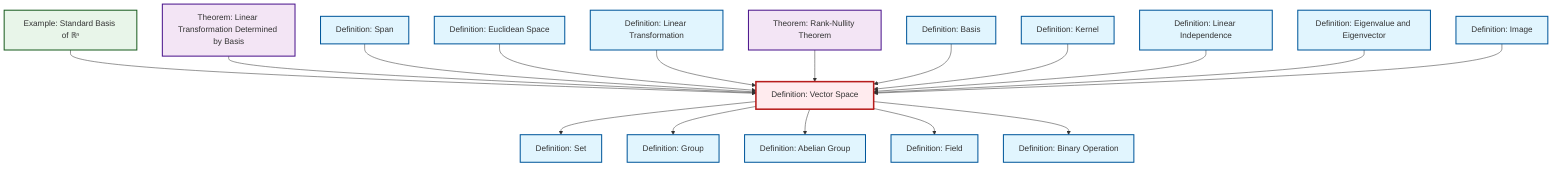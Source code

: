 graph TD
    classDef definition fill:#e1f5fe,stroke:#01579b,stroke-width:2px
    classDef theorem fill:#f3e5f5,stroke:#4a148c,stroke-width:2px
    classDef axiom fill:#fff3e0,stroke:#e65100,stroke-width:2px
    classDef example fill:#e8f5e9,stroke:#1b5e20,stroke-width:2px
    classDef current fill:#ffebee,stroke:#b71c1c,stroke-width:3px
    def-euclidean-space["Definition: Euclidean Space"]:::definition
    def-vector-space["Definition: Vector Space"]:::definition
    def-kernel["Definition: Kernel"]:::definition
    def-set["Definition: Set"]:::definition
    def-basis["Definition: Basis"]:::definition
    def-binary-operation["Definition: Binary Operation"]:::definition
    def-abelian-group["Definition: Abelian Group"]:::definition
    thm-rank-nullity["Theorem: Rank-Nullity Theorem"]:::theorem
    def-field["Definition: Field"]:::definition
    ex-standard-basis-rn["Example: Standard Basis of ℝⁿ"]:::example
    def-linear-independence["Definition: Linear Independence"]:::definition
    def-eigenvalue-eigenvector["Definition: Eigenvalue and Eigenvector"]:::definition
    def-linear-transformation["Definition: Linear Transformation"]:::definition
    def-group["Definition: Group"]:::definition
    thm-linear-transformation-basis["Theorem: Linear Transformation Determined by Basis"]:::theorem
    def-image["Definition: Image"]:::definition
    def-span["Definition: Span"]:::definition
    ex-standard-basis-rn --> def-vector-space
    thm-linear-transformation-basis --> def-vector-space
    def-span --> def-vector-space
    def-vector-space --> def-set
    def-vector-space --> def-group
    def-euclidean-space --> def-vector-space
    def-linear-transformation --> def-vector-space
    thm-rank-nullity --> def-vector-space
    def-vector-space --> def-abelian-group
    def-basis --> def-vector-space
    def-kernel --> def-vector-space
    def-linear-independence --> def-vector-space
    def-vector-space --> def-field
    def-eigenvalue-eigenvector --> def-vector-space
    def-image --> def-vector-space
    def-vector-space --> def-binary-operation
    class def-vector-space current